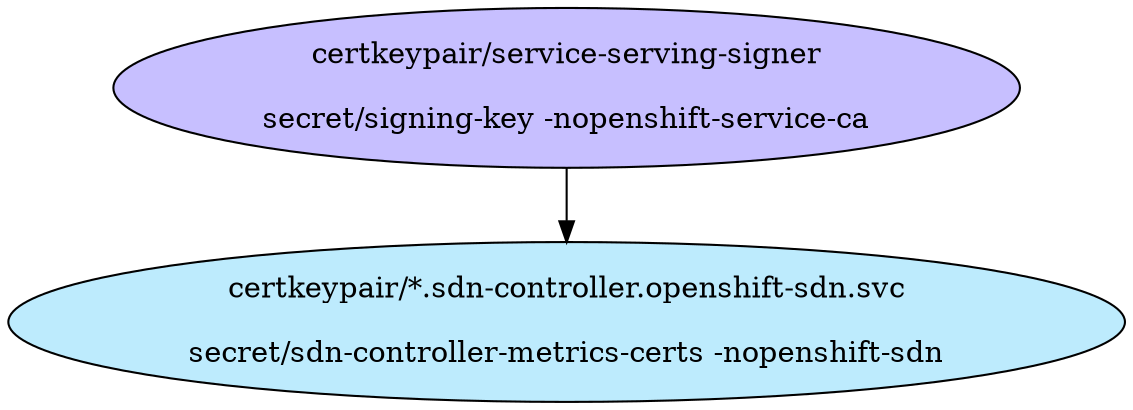 digraph "Local Certificate" {
  // Node definitions.
  1 [
    label="certkeypair/service-serving-signer\n\nsecret/signing-key -nopenshift-service-ca\n"
    style=filled
    fillcolor="#c7bfff"
  ];
  23 [
    label="certkeypair/*.sdn-controller.openshift-sdn.svc\n\nsecret/sdn-controller-metrics-certs -nopenshift-sdn\n"
    style=filled
    fillcolor="#bdebfd"
  ];

  // Edge definitions.
  1 -> 23;
}